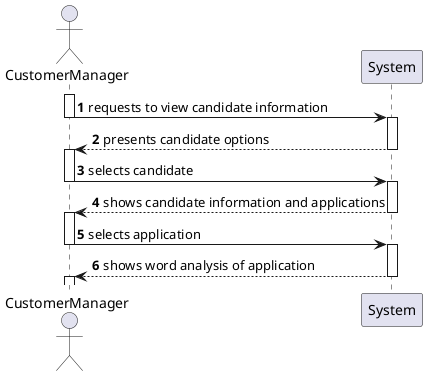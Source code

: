 @startuml

autonumber

actor CustomerManager as actor
participant System as sys

activate actor
actor -> sys : requests to view candidate information
deactivate actor
activate sys
sys --> actor : presents candidate options
deactivate sys
activate actor
actor -> sys : selects candidate
deactivate actor
activate sys
sys --> actor : shows candidate information and applications
deactivate sys
activate actor

actor -> sys : selects application
deactivate actor
activate sys
sys --> actor : shows word analysis of application
deactivate sys
activate actor




@enduml